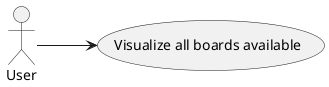@startuml
'https://plantuml.com/use-case-diagram
left to right direction


"User" --> (Visualize all boards available)
@enduml